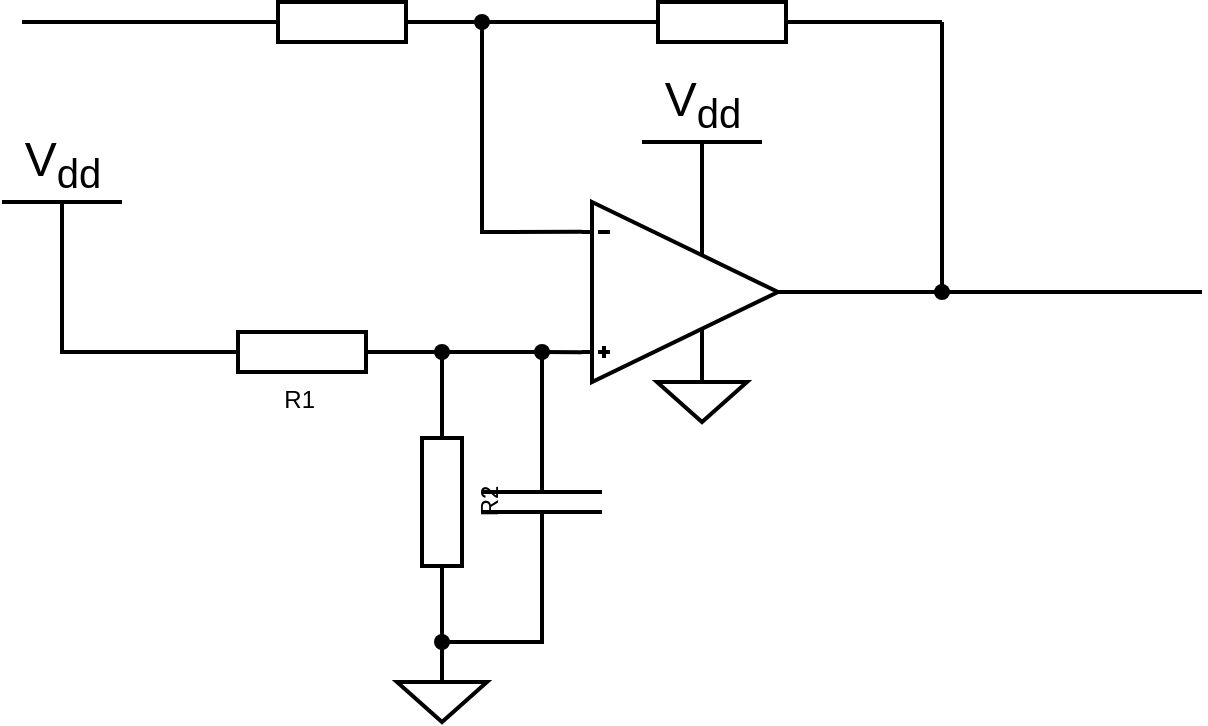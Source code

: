 <mxfile version="24.2.8" type="github">
  <diagram name="Seite-1" id="ezMvlrNNZ5Zu8wMe8Xfi">
    <mxGraphModel dx="954" dy="561" grid="1" gridSize="10" guides="1" tooltips="1" connect="1" arrows="1" fold="1" page="1" pageScale="1" pageWidth="1169" pageHeight="827" math="0" shadow="0">
      <root>
        <mxCell id="0" />
        <mxCell id="1" parent="0" />
        <mxCell id="py0pB7v0MolOFSuLsv2h-1" value="" style="verticalLabelPosition=bottom;shadow=0;dashed=0;align=center;html=1;verticalAlign=top;shape=mxgraph.electrical.abstract.operational_amp_1;strokeWidth=2;" vertex="1" parent="1">
          <mxGeometry x="310" y="120" width="98" height="90" as="geometry" />
        </mxCell>
        <mxCell id="py0pB7v0MolOFSuLsv2h-3" value="" style="pointerEvents=1;verticalLabelPosition=bottom;shadow=0;dashed=0;align=center;html=1;verticalAlign=top;shape=mxgraph.electrical.capacitors.capacitor_1;direction=south;strokeWidth=2;" vertex="1" parent="1">
          <mxGeometry x="260" y="220" width="60" height="100" as="geometry" />
        </mxCell>
        <mxCell id="py0pB7v0MolOFSuLsv2h-4" value="R2" style="pointerEvents=1;verticalLabelPosition=bottom;shadow=0;dashed=0;align=center;html=1;verticalAlign=top;shape=mxgraph.electrical.resistors.resistor_1;rotation=-90;strokeWidth=2;" vertex="1" parent="1">
          <mxGeometry x="190" y="260" width="100" height="20" as="geometry" />
        </mxCell>
        <mxCell id="py0pB7v0MolOFSuLsv2h-5" value="R1&amp;nbsp;" style="pointerEvents=1;verticalLabelPosition=bottom;shadow=0;dashed=0;align=center;html=1;verticalAlign=top;shape=mxgraph.electrical.resistors.resistor_1;rotation=0;strokeWidth=2;" vertex="1" parent="1">
          <mxGeometry x="120" y="185" width="100" height="20" as="geometry" />
        </mxCell>
        <mxCell id="py0pB7v0MolOFSuLsv2h-6" value="" style="pointerEvents=1;verticalLabelPosition=bottom;shadow=0;dashed=0;align=center;html=1;verticalAlign=top;shape=mxgraph.electrical.resistors.resistor_1;rotation=0;strokeWidth=2;" vertex="1" parent="1">
          <mxGeometry x="140" y="20" width="100" height="20" as="geometry" />
        </mxCell>
        <mxCell id="py0pB7v0MolOFSuLsv2h-7" value="" style="pointerEvents=1;verticalLabelPosition=bottom;shadow=0;dashed=0;align=center;html=1;verticalAlign=top;shape=mxgraph.electrical.resistors.resistor_1;rotation=0;strokeWidth=2;" vertex="1" parent="1">
          <mxGeometry x="330" y="20" width="100" height="20" as="geometry" />
        </mxCell>
        <mxCell id="py0pB7v0MolOFSuLsv2h-8" value="V&lt;sub&gt;dd&lt;/sub&gt;" style="verticalLabelPosition=top;verticalAlign=bottom;shape=mxgraph.electrical.signal_sources.vdd;shadow=0;dashed=0;align=center;strokeWidth=2;fontSize=24;html=1;flipV=1;" vertex="1" parent="1">
          <mxGeometry x="20" y="120" width="60" height="40" as="geometry" />
        </mxCell>
        <mxCell id="py0pB7v0MolOFSuLsv2h-9" value="V&lt;sub&gt;dd&lt;/sub&gt;" style="verticalLabelPosition=top;verticalAlign=bottom;shape=mxgraph.electrical.signal_sources.vdd;shadow=0;dashed=0;align=center;strokeWidth=2;fontSize=24;html=1;flipV=1;" vertex="1" parent="1">
          <mxGeometry x="340" y="90" width="60" height="40" as="geometry" />
        </mxCell>
        <mxCell id="py0pB7v0MolOFSuLsv2h-10" value="" style="pointerEvents=1;verticalLabelPosition=bottom;shadow=0;dashed=0;align=center;html=1;verticalAlign=top;shape=mxgraph.electrical.signal_sources.signal_ground;strokeWidth=2;" vertex="1" parent="1">
          <mxGeometry x="347.5" y="200" width="45" height="30" as="geometry" />
        </mxCell>
        <mxCell id="py0pB7v0MolOFSuLsv2h-12" value="" style="endArrow=none;html=1;rounded=0;entryX=1;entryY=0.5;entryDx=0;entryDy=0;entryPerimeter=0;exitDx=0;exitDy=0;exitPerimeter=0;strokeWidth=2;" edge="1" parent="1" source="py0pB7v0MolOFSuLsv2h-16" target="py0pB7v0MolOFSuLsv2h-5">
          <mxGeometry width="50" height="50" relative="1" as="geometry">
            <mxPoint x="390" y="270" as="sourcePoint" />
            <mxPoint x="440" y="220" as="targetPoint" />
          </mxGeometry>
        </mxCell>
        <mxCell id="py0pB7v0MolOFSuLsv2h-13" value="" style="endArrow=none;html=1;rounded=0;entryX=0.5;entryY=0;entryDx=0;entryDy=0;entryPerimeter=0;exitX=0;exitY=0.5;exitDx=0;exitDy=0;exitPerimeter=0;strokeWidth=2;" edge="1" parent="1" source="py0pB7v0MolOFSuLsv2h-5" target="py0pB7v0MolOFSuLsv2h-8">
          <mxGeometry width="50" height="50" relative="1" as="geometry">
            <mxPoint x="320" y="205" as="sourcePoint" />
            <mxPoint x="230" y="205" as="targetPoint" />
            <Array as="points">
              <mxPoint x="50" y="195" />
            </Array>
          </mxGeometry>
        </mxCell>
        <mxCell id="py0pB7v0MolOFSuLsv2h-14" value="" style="endArrow=none;html=1;rounded=0;entryX=1;entryY=0.5;entryDx=0;entryDy=0;entryPerimeter=0;strokeWidth=2;" edge="1" parent="1" target="py0pB7v0MolOFSuLsv2h-4">
          <mxGeometry width="50" height="50" relative="1" as="geometry">
            <mxPoint x="240" y="195" as="sourcePoint" />
            <mxPoint x="440" y="220" as="targetPoint" />
          </mxGeometry>
        </mxCell>
        <mxCell id="py0pB7v0MolOFSuLsv2h-15" value="" style="endArrow=none;html=1;rounded=0;entryX=0;entryY=0.5;entryDx=0;entryDy=0;entryPerimeter=0;strokeWidth=2;" edge="1" parent="1" target="py0pB7v0MolOFSuLsv2h-3">
          <mxGeometry width="50" height="50" relative="1" as="geometry">
            <mxPoint x="290" y="195" as="sourcePoint" />
            <mxPoint x="250" y="230" as="targetPoint" />
          </mxGeometry>
        </mxCell>
        <mxCell id="py0pB7v0MolOFSuLsv2h-17" value="" style="endArrow=none;html=1;rounded=0;entryDx=0;entryDy=0;entryPerimeter=0;exitDx=0;exitDy=0;exitPerimeter=0;strokeWidth=2;" edge="1" parent="1" source="py0pB7v0MolOFSuLsv2h-18" target="py0pB7v0MolOFSuLsv2h-16">
          <mxGeometry width="50" height="50" relative="1" as="geometry">
            <mxPoint x="310" y="195" as="sourcePoint" />
            <mxPoint x="220" y="195" as="targetPoint" />
          </mxGeometry>
        </mxCell>
        <mxCell id="py0pB7v0MolOFSuLsv2h-16" value="" style="shape=waypoint;sketch=0;fillStyle=solid;size=6;pointerEvents=1;points=[];fillColor=none;resizable=0;rotatable=0;perimeter=centerPerimeter;snapToPoint=1;strokeWidth=2;" vertex="1" parent="1">
          <mxGeometry x="230" y="185" width="20" height="20" as="geometry" />
        </mxCell>
        <mxCell id="py0pB7v0MolOFSuLsv2h-19" value="" style="endArrow=none;html=1;rounded=0;entryDx=0;entryDy=0;entryPerimeter=0;exitX=0;exitY=0.835;exitDx=0;exitDy=0;exitPerimeter=0;strokeWidth=2;" edge="1" parent="1" source="py0pB7v0MolOFSuLsv2h-1" target="py0pB7v0MolOFSuLsv2h-18">
          <mxGeometry width="50" height="50" relative="1" as="geometry">
            <mxPoint x="310" y="195" as="sourcePoint" />
            <mxPoint x="240" y="195" as="targetPoint" />
          </mxGeometry>
        </mxCell>
        <mxCell id="py0pB7v0MolOFSuLsv2h-18" value="" style="shape=waypoint;sketch=0;fillStyle=solid;size=6;pointerEvents=1;points=[];fillColor=none;resizable=0;rotatable=0;perimeter=centerPerimeter;snapToPoint=1;strokeWidth=2;" vertex="1" parent="1">
          <mxGeometry x="280" y="185" width="20" height="20" as="geometry" />
        </mxCell>
        <mxCell id="py0pB7v0MolOFSuLsv2h-20" value="" style="pointerEvents=1;verticalLabelPosition=bottom;shadow=0;dashed=0;align=center;html=1;verticalAlign=top;shape=mxgraph.electrical.signal_sources.signal_ground;strokeWidth=2;" vertex="1" parent="1">
          <mxGeometry x="217.5" y="350" width="45" height="30" as="geometry" />
        </mxCell>
        <mxCell id="py0pB7v0MolOFSuLsv2h-21" value="" style="endArrow=none;html=1;rounded=0;strokeWidth=2;entryX=0;entryY=0.5;entryDx=0;entryDy=0;entryPerimeter=0;exitDx=0;exitDy=0;exitPerimeter=0;" edge="1" parent="1" source="py0pB7v0MolOFSuLsv2h-23" target="py0pB7v0MolOFSuLsv2h-4">
          <mxGeometry width="50" height="50" relative="1" as="geometry">
            <mxPoint x="390" y="270" as="sourcePoint" />
            <mxPoint x="440" y="220" as="targetPoint" />
          </mxGeometry>
        </mxCell>
        <mxCell id="py0pB7v0MolOFSuLsv2h-22" value="" style="endArrow=none;html=1;rounded=0;strokeWidth=2;entryX=1;entryY=0.5;entryDx=0;entryDy=0;entryPerimeter=0;" edge="1" parent="1" target="py0pB7v0MolOFSuLsv2h-3">
          <mxGeometry width="50" height="50" relative="1" as="geometry">
            <mxPoint x="240" y="340" as="sourcePoint" />
            <mxPoint x="440" y="220" as="targetPoint" />
            <Array as="points">
              <mxPoint x="290" y="340" />
            </Array>
          </mxGeometry>
        </mxCell>
        <mxCell id="py0pB7v0MolOFSuLsv2h-24" value="" style="endArrow=none;html=1;rounded=0;strokeWidth=2;entryDx=0;entryDy=0;entryPerimeter=0;exitX=0.5;exitY=0;exitDx=0;exitDy=0;exitPerimeter=0;" edge="1" parent="1" source="py0pB7v0MolOFSuLsv2h-20" target="py0pB7v0MolOFSuLsv2h-23">
          <mxGeometry width="50" height="50" relative="1" as="geometry">
            <mxPoint x="240" y="350" as="sourcePoint" />
            <mxPoint x="240" y="320" as="targetPoint" />
          </mxGeometry>
        </mxCell>
        <mxCell id="py0pB7v0MolOFSuLsv2h-23" value="" style="shape=waypoint;sketch=0;fillStyle=solid;size=6;pointerEvents=1;points=[];fillColor=none;resizable=0;rotatable=0;perimeter=centerPerimeter;snapToPoint=1;strokeWidth=2;" vertex="1" parent="1">
          <mxGeometry x="230" y="330" width="20" height="20" as="geometry" />
        </mxCell>
        <mxCell id="py0pB7v0MolOFSuLsv2h-25" value="" style="endArrow=none;html=1;rounded=0;strokeWidth=2;entryX=0;entryY=0.5;entryDx=0;entryDy=0;entryPerimeter=0;" edge="1" parent="1" target="py0pB7v0MolOFSuLsv2h-6">
          <mxGeometry width="50" height="50" relative="1" as="geometry">
            <mxPoint x="30" y="30" as="sourcePoint" />
            <mxPoint x="440" y="220" as="targetPoint" />
          </mxGeometry>
        </mxCell>
        <mxCell id="py0pB7v0MolOFSuLsv2h-26" value="" style="endArrow=none;html=1;rounded=0;strokeWidth=2;entryX=0;entryY=0.5;entryDx=0;entryDy=0;entryPerimeter=0;exitX=1;exitY=0.5;exitDx=0;exitDy=0;exitPerimeter=0;" edge="1" parent="1" source="py0pB7v0MolOFSuLsv2h-6" target="py0pB7v0MolOFSuLsv2h-7">
          <mxGeometry width="50" height="50" relative="1" as="geometry">
            <mxPoint x="235" y="29.5" as="sourcePoint" />
            <mxPoint x="345" y="29.5" as="targetPoint" />
          </mxGeometry>
        </mxCell>
        <mxCell id="py0pB7v0MolOFSuLsv2h-27" value="" style="endArrow=none;html=1;rounded=0;entryX=0;entryY=0.165;entryDx=0;entryDy=0;entryPerimeter=0;strokeWidth=2;" edge="1" parent="1" source="py0pB7v0MolOFSuLsv2h-28" target="py0pB7v0MolOFSuLsv2h-1">
          <mxGeometry width="50" height="50" relative="1" as="geometry">
            <mxPoint x="260" y="30" as="sourcePoint" />
            <mxPoint x="440" y="220" as="targetPoint" />
            <Array as="points">
              <mxPoint x="260" y="135" />
            </Array>
          </mxGeometry>
        </mxCell>
        <mxCell id="py0pB7v0MolOFSuLsv2h-29" value="" style="endArrow=none;html=1;rounded=0;entryDx=0;entryDy=0;entryPerimeter=0;strokeWidth=2;" edge="1" parent="1" target="py0pB7v0MolOFSuLsv2h-28">
          <mxGeometry width="50" height="50" relative="1" as="geometry">
            <mxPoint x="260" y="30" as="sourcePoint" />
            <mxPoint x="310" y="135" as="targetPoint" />
            <Array as="points" />
          </mxGeometry>
        </mxCell>
        <mxCell id="py0pB7v0MolOFSuLsv2h-28" value="" style="shape=waypoint;sketch=0;fillStyle=solid;size=6;pointerEvents=1;points=[];fillColor=none;resizable=0;rotatable=0;perimeter=centerPerimeter;snapToPoint=1;strokeWidth=2;" vertex="1" parent="1">
          <mxGeometry x="250" y="20" width="20" height="20" as="geometry" />
        </mxCell>
        <mxCell id="py0pB7v0MolOFSuLsv2h-30" value="" style="endArrow=none;html=1;rounded=0;exitX=1;exitY=0.5;exitDx=0;exitDy=0;exitPerimeter=0;strokeWidth=2;" edge="1" parent="1" source="py0pB7v0MolOFSuLsv2h-1">
          <mxGeometry width="50" height="50" relative="1" as="geometry">
            <mxPoint x="390" y="270" as="sourcePoint" />
            <mxPoint x="620" y="165" as="targetPoint" />
          </mxGeometry>
        </mxCell>
        <mxCell id="py0pB7v0MolOFSuLsv2h-32" value="" style="endArrow=none;html=1;rounded=0;exitDx=0;exitDy=0;exitPerimeter=0;strokeWidth=2;" edge="1" parent="1" source="py0pB7v0MolOFSuLsv2h-33">
          <mxGeometry width="50" height="50" relative="1" as="geometry">
            <mxPoint x="418" y="175" as="sourcePoint" />
            <mxPoint x="490" y="164" as="targetPoint" />
            <Array as="points">
              <mxPoint x="490" y="30" />
            </Array>
          </mxGeometry>
        </mxCell>
        <mxCell id="py0pB7v0MolOFSuLsv2h-33" value="" style="shape=waypoint;sketch=0;fillStyle=solid;size=6;pointerEvents=1;points=[];fillColor=none;resizable=0;rotatable=0;perimeter=centerPerimeter;snapToPoint=1;strokeWidth=2;" vertex="1" parent="1">
          <mxGeometry x="480" y="155" width="20" height="20" as="geometry" />
        </mxCell>
        <mxCell id="py0pB7v0MolOFSuLsv2h-35" value="" style="endArrow=none;html=1;rounded=0;strokeWidth=2;exitX=1;exitY=0.5;exitDx=0;exitDy=0;exitPerimeter=0;" edge="1" parent="1" source="py0pB7v0MolOFSuLsv2h-7">
          <mxGeometry width="50" height="50" relative="1" as="geometry">
            <mxPoint x="250" y="40" as="sourcePoint" />
            <mxPoint x="490" y="30" as="targetPoint" />
          </mxGeometry>
        </mxCell>
      </root>
    </mxGraphModel>
  </diagram>
</mxfile>
